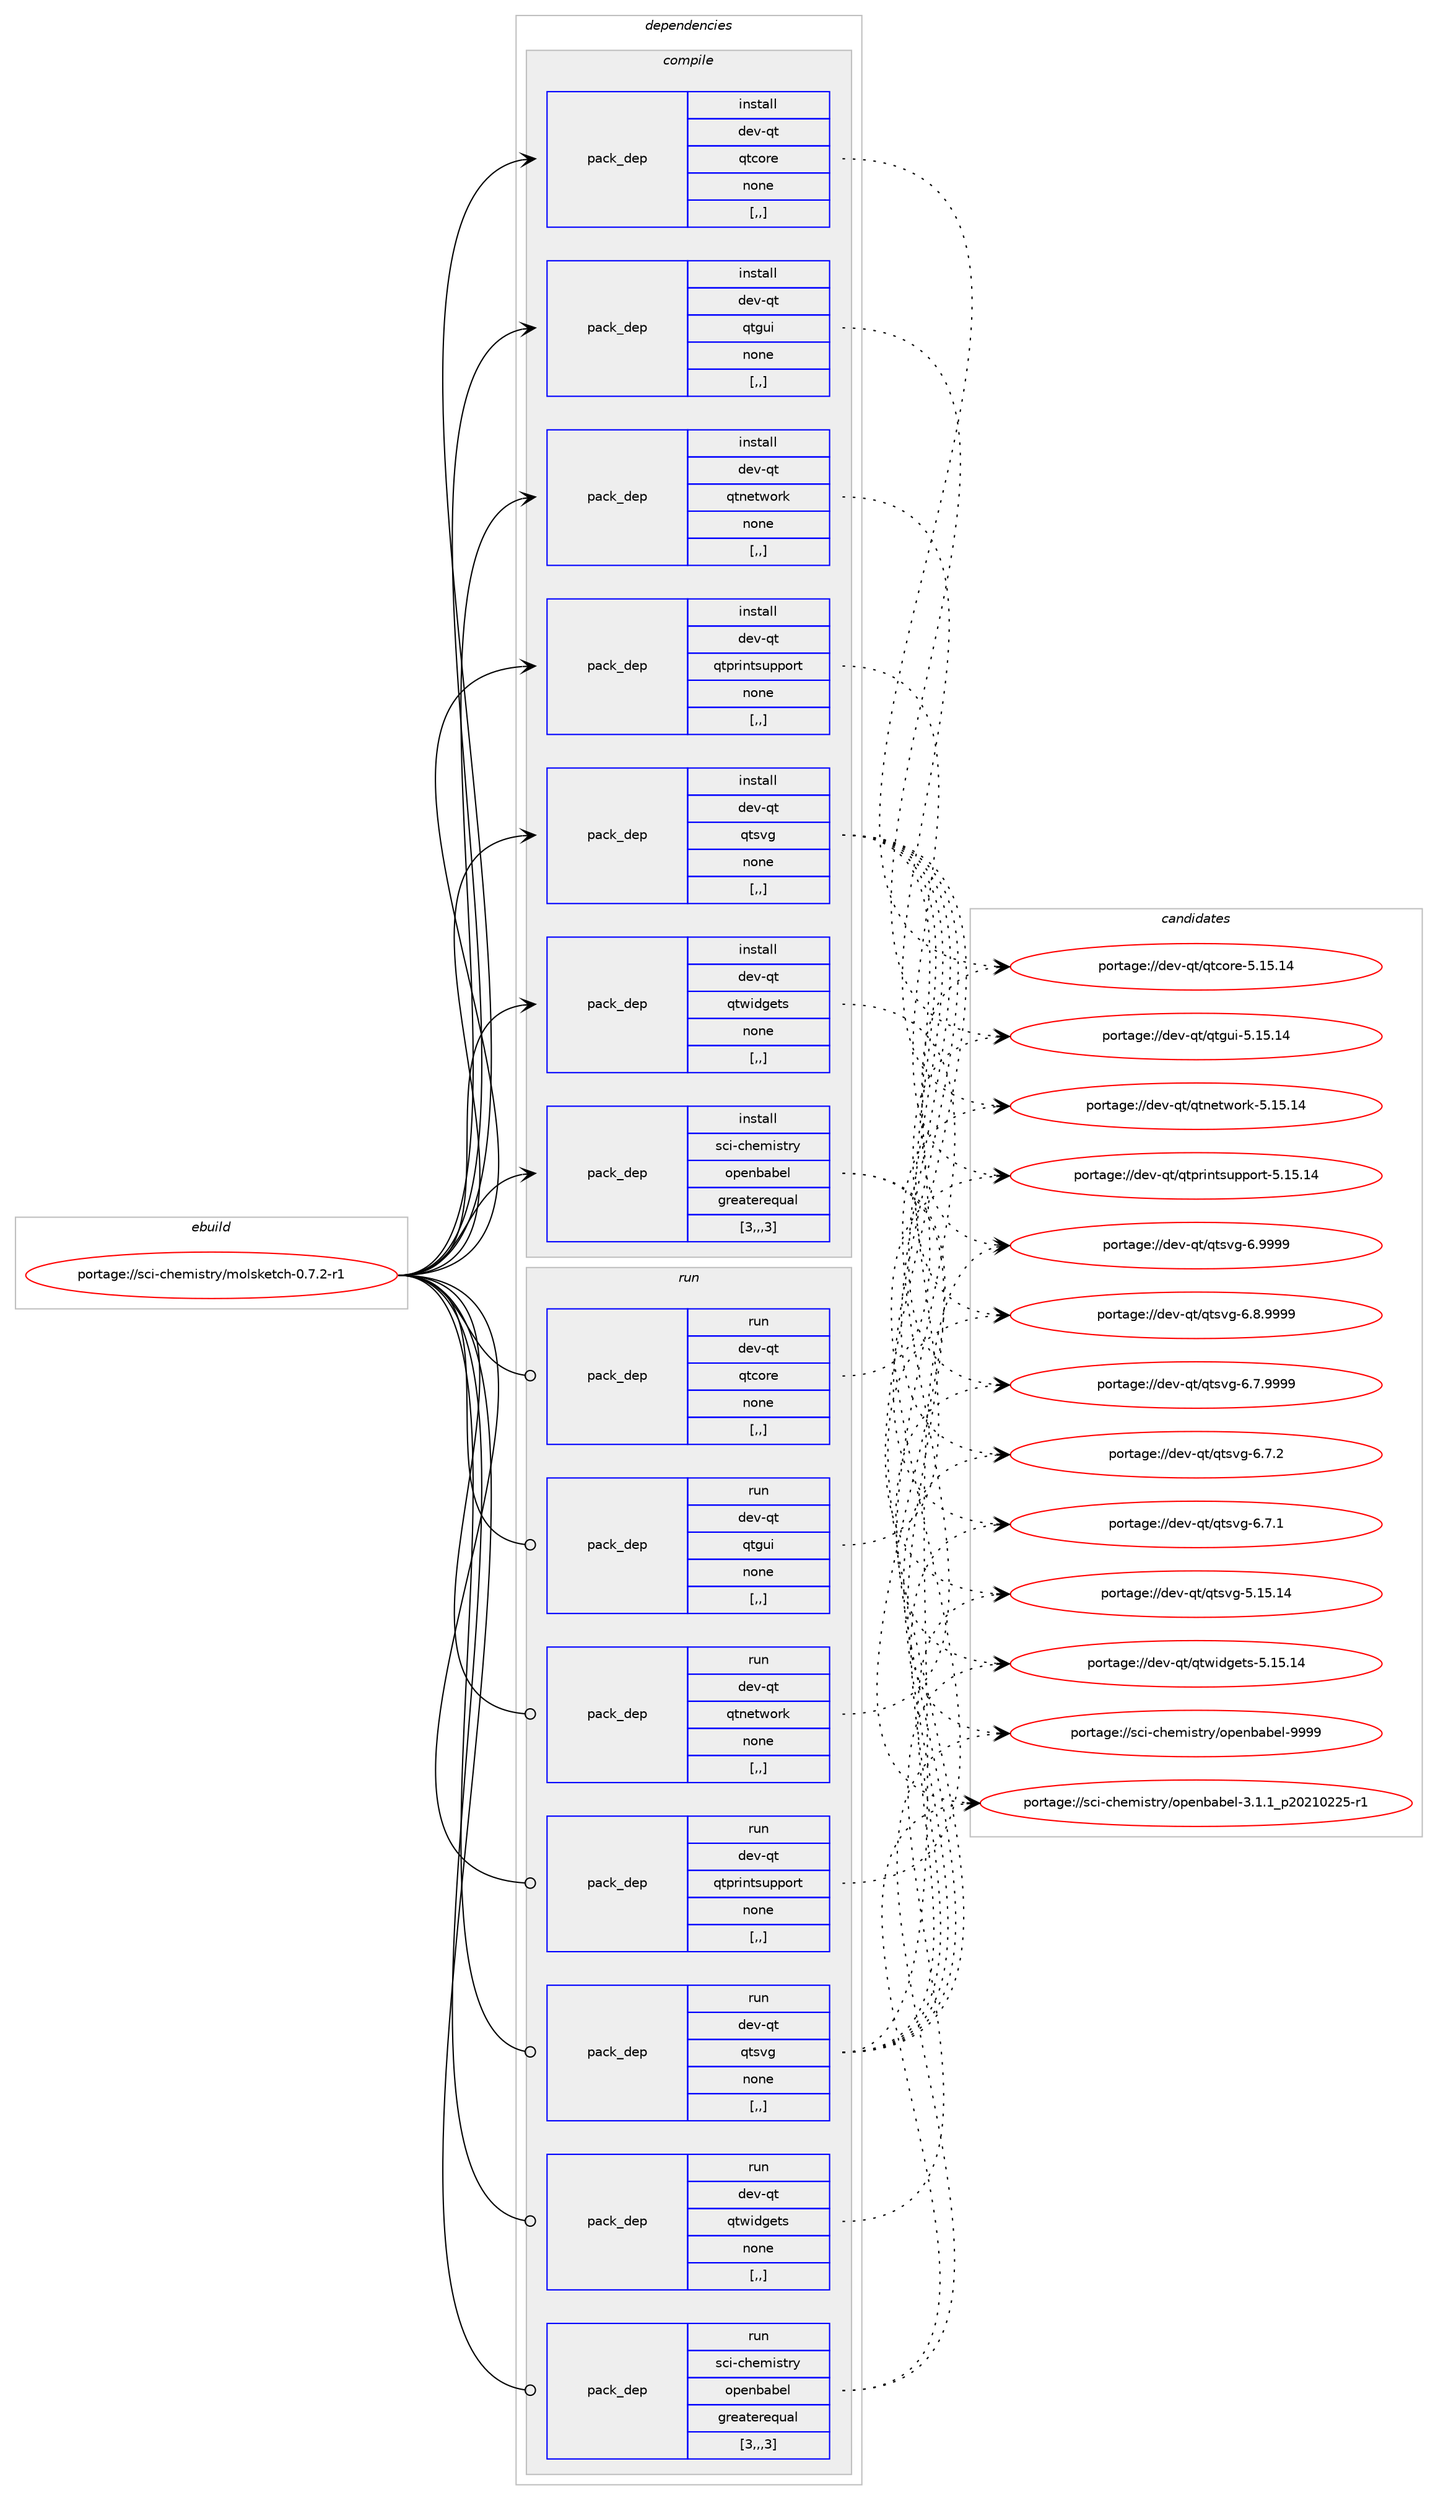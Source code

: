 digraph prolog {

# *************
# Graph options
# *************

newrank=true;
concentrate=true;
compound=true;
graph [rankdir=LR,fontname=Helvetica,fontsize=10,ranksep=1.5];#, ranksep=2.5, nodesep=0.2];
edge  [arrowhead=vee];
node  [fontname=Helvetica,fontsize=10];

# **********
# The ebuild
# **********

subgraph cluster_leftcol {
color=gray;
rank=same;
label=<<i>ebuild</i>>;
id [label="portage://sci-chemistry/molsketch-0.7.2-r1", color=red, width=4, href="../sci-chemistry/molsketch-0.7.2-r1.svg"];
}

# ****************
# The dependencies
# ****************

subgraph cluster_midcol {
color=gray;
label=<<i>dependencies</i>>;
subgraph cluster_compile {
fillcolor="#eeeeee";
style=filled;
label=<<i>compile</i>>;
subgraph pack284683 {
dependency391200 [label=<<TABLE BORDER="0" CELLBORDER="1" CELLSPACING="0" CELLPADDING="4" WIDTH="220"><TR><TD ROWSPAN="6" CELLPADDING="30">pack_dep</TD></TR><TR><TD WIDTH="110">install</TD></TR><TR><TD>dev-qt</TD></TR><TR><TD>qtcore</TD></TR><TR><TD>none</TD></TR><TR><TD>[,,]</TD></TR></TABLE>>, shape=none, color=blue];
}
id:e -> dependency391200:w [weight=20,style="solid",arrowhead="vee"];
subgraph pack284684 {
dependency391201 [label=<<TABLE BORDER="0" CELLBORDER="1" CELLSPACING="0" CELLPADDING="4" WIDTH="220"><TR><TD ROWSPAN="6" CELLPADDING="30">pack_dep</TD></TR><TR><TD WIDTH="110">install</TD></TR><TR><TD>dev-qt</TD></TR><TR><TD>qtgui</TD></TR><TR><TD>none</TD></TR><TR><TD>[,,]</TD></TR></TABLE>>, shape=none, color=blue];
}
id:e -> dependency391201:w [weight=20,style="solid",arrowhead="vee"];
subgraph pack284685 {
dependency391202 [label=<<TABLE BORDER="0" CELLBORDER="1" CELLSPACING="0" CELLPADDING="4" WIDTH="220"><TR><TD ROWSPAN="6" CELLPADDING="30">pack_dep</TD></TR><TR><TD WIDTH="110">install</TD></TR><TR><TD>dev-qt</TD></TR><TR><TD>qtnetwork</TD></TR><TR><TD>none</TD></TR><TR><TD>[,,]</TD></TR></TABLE>>, shape=none, color=blue];
}
id:e -> dependency391202:w [weight=20,style="solid",arrowhead="vee"];
subgraph pack284686 {
dependency391203 [label=<<TABLE BORDER="0" CELLBORDER="1" CELLSPACING="0" CELLPADDING="4" WIDTH="220"><TR><TD ROWSPAN="6" CELLPADDING="30">pack_dep</TD></TR><TR><TD WIDTH="110">install</TD></TR><TR><TD>dev-qt</TD></TR><TR><TD>qtprintsupport</TD></TR><TR><TD>none</TD></TR><TR><TD>[,,]</TD></TR></TABLE>>, shape=none, color=blue];
}
id:e -> dependency391203:w [weight=20,style="solid",arrowhead="vee"];
subgraph pack284687 {
dependency391204 [label=<<TABLE BORDER="0" CELLBORDER="1" CELLSPACING="0" CELLPADDING="4" WIDTH="220"><TR><TD ROWSPAN="6" CELLPADDING="30">pack_dep</TD></TR><TR><TD WIDTH="110">install</TD></TR><TR><TD>dev-qt</TD></TR><TR><TD>qtsvg</TD></TR><TR><TD>none</TD></TR><TR><TD>[,,]</TD></TR></TABLE>>, shape=none, color=blue];
}
id:e -> dependency391204:w [weight=20,style="solid",arrowhead="vee"];
subgraph pack284688 {
dependency391205 [label=<<TABLE BORDER="0" CELLBORDER="1" CELLSPACING="0" CELLPADDING="4" WIDTH="220"><TR><TD ROWSPAN="6" CELLPADDING="30">pack_dep</TD></TR><TR><TD WIDTH="110">install</TD></TR><TR><TD>dev-qt</TD></TR><TR><TD>qtwidgets</TD></TR><TR><TD>none</TD></TR><TR><TD>[,,]</TD></TR></TABLE>>, shape=none, color=blue];
}
id:e -> dependency391205:w [weight=20,style="solid",arrowhead="vee"];
subgraph pack284689 {
dependency391206 [label=<<TABLE BORDER="0" CELLBORDER="1" CELLSPACING="0" CELLPADDING="4" WIDTH="220"><TR><TD ROWSPAN="6" CELLPADDING="30">pack_dep</TD></TR><TR><TD WIDTH="110">install</TD></TR><TR><TD>sci-chemistry</TD></TR><TR><TD>openbabel</TD></TR><TR><TD>greaterequal</TD></TR><TR><TD>[3,,,3]</TD></TR></TABLE>>, shape=none, color=blue];
}
id:e -> dependency391206:w [weight=20,style="solid",arrowhead="vee"];
}
subgraph cluster_compileandrun {
fillcolor="#eeeeee";
style=filled;
label=<<i>compile and run</i>>;
}
subgraph cluster_run {
fillcolor="#eeeeee";
style=filled;
label=<<i>run</i>>;
subgraph pack284690 {
dependency391207 [label=<<TABLE BORDER="0" CELLBORDER="1" CELLSPACING="0" CELLPADDING="4" WIDTH="220"><TR><TD ROWSPAN="6" CELLPADDING="30">pack_dep</TD></TR><TR><TD WIDTH="110">run</TD></TR><TR><TD>dev-qt</TD></TR><TR><TD>qtcore</TD></TR><TR><TD>none</TD></TR><TR><TD>[,,]</TD></TR></TABLE>>, shape=none, color=blue];
}
id:e -> dependency391207:w [weight=20,style="solid",arrowhead="odot"];
subgraph pack284691 {
dependency391208 [label=<<TABLE BORDER="0" CELLBORDER="1" CELLSPACING="0" CELLPADDING="4" WIDTH="220"><TR><TD ROWSPAN="6" CELLPADDING="30">pack_dep</TD></TR><TR><TD WIDTH="110">run</TD></TR><TR><TD>dev-qt</TD></TR><TR><TD>qtgui</TD></TR><TR><TD>none</TD></TR><TR><TD>[,,]</TD></TR></TABLE>>, shape=none, color=blue];
}
id:e -> dependency391208:w [weight=20,style="solid",arrowhead="odot"];
subgraph pack284692 {
dependency391209 [label=<<TABLE BORDER="0" CELLBORDER="1" CELLSPACING="0" CELLPADDING="4" WIDTH="220"><TR><TD ROWSPAN="6" CELLPADDING="30">pack_dep</TD></TR><TR><TD WIDTH="110">run</TD></TR><TR><TD>dev-qt</TD></TR><TR><TD>qtnetwork</TD></TR><TR><TD>none</TD></TR><TR><TD>[,,]</TD></TR></TABLE>>, shape=none, color=blue];
}
id:e -> dependency391209:w [weight=20,style="solid",arrowhead="odot"];
subgraph pack284693 {
dependency391210 [label=<<TABLE BORDER="0" CELLBORDER="1" CELLSPACING="0" CELLPADDING="4" WIDTH="220"><TR><TD ROWSPAN="6" CELLPADDING="30">pack_dep</TD></TR><TR><TD WIDTH="110">run</TD></TR><TR><TD>dev-qt</TD></TR><TR><TD>qtprintsupport</TD></TR><TR><TD>none</TD></TR><TR><TD>[,,]</TD></TR></TABLE>>, shape=none, color=blue];
}
id:e -> dependency391210:w [weight=20,style="solid",arrowhead="odot"];
subgraph pack284694 {
dependency391211 [label=<<TABLE BORDER="0" CELLBORDER="1" CELLSPACING="0" CELLPADDING="4" WIDTH="220"><TR><TD ROWSPAN="6" CELLPADDING="30">pack_dep</TD></TR><TR><TD WIDTH="110">run</TD></TR><TR><TD>dev-qt</TD></TR><TR><TD>qtsvg</TD></TR><TR><TD>none</TD></TR><TR><TD>[,,]</TD></TR></TABLE>>, shape=none, color=blue];
}
id:e -> dependency391211:w [weight=20,style="solid",arrowhead="odot"];
subgraph pack284695 {
dependency391212 [label=<<TABLE BORDER="0" CELLBORDER="1" CELLSPACING="0" CELLPADDING="4" WIDTH="220"><TR><TD ROWSPAN="6" CELLPADDING="30">pack_dep</TD></TR><TR><TD WIDTH="110">run</TD></TR><TR><TD>dev-qt</TD></TR><TR><TD>qtwidgets</TD></TR><TR><TD>none</TD></TR><TR><TD>[,,]</TD></TR></TABLE>>, shape=none, color=blue];
}
id:e -> dependency391212:w [weight=20,style="solid",arrowhead="odot"];
subgraph pack284696 {
dependency391213 [label=<<TABLE BORDER="0" CELLBORDER="1" CELLSPACING="0" CELLPADDING="4" WIDTH="220"><TR><TD ROWSPAN="6" CELLPADDING="30">pack_dep</TD></TR><TR><TD WIDTH="110">run</TD></TR><TR><TD>sci-chemistry</TD></TR><TR><TD>openbabel</TD></TR><TR><TD>greaterequal</TD></TR><TR><TD>[3,,,3]</TD></TR></TABLE>>, shape=none, color=blue];
}
id:e -> dependency391213:w [weight=20,style="solid",arrowhead="odot"];
}
}

# **************
# The candidates
# **************

subgraph cluster_choices {
rank=same;
color=gray;
label=<<i>candidates</i>>;

subgraph choice284683 {
color=black;
nodesep=1;
choice1001011184511311647113116991111141014553464953464952 [label="portage://dev-qt/qtcore-5.15.14", color=red, width=4,href="../dev-qt/qtcore-5.15.14.svg"];
dependency391200:e -> choice1001011184511311647113116991111141014553464953464952:w [style=dotted,weight="100"];
}
subgraph choice284684 {
color=black;
nodesep=1;
choice10010111845113116471131161031171054553464953464952 [label="portage://dev-qt/qtgui-5.15.14", color=red, width=4,href="../dev-qt/qtgui-5.15.14.svg"];
dependency391201:e -> choice10010111845113116471131161031171054553464953464952:w [style=dotted,weight="100"];
}
subgraph choice284685 {
color=black;
nodesep=1;
choice10010111845113116471131161101011161191111141074553464953464952 [label="portage://dev-qt/qtnetwork-5.15.14", color=red, width=4,href="../dev-qt/qtnetwork-5.15.14.svg"];
dependency391202:e -> choice10010111845113116471131161101011161191111141074553464953464952:w [style=dotted,weight="100"];
}
subgraph choice284686 {
color=black;
nodesep=1;
choice10010111845113116471131161121141051101161151171121121111141164553464953464952 [label="portage://dev-qt/qtprintsupport-5.15.14", color=red, width=4,href="../dev-qt/qtprintsupport-5.15.14.svg"];
dependency391203:e -> choice10010111845113116471131161121141051101161151171121121111141164553464953464952:w [style=dotted,weight="100"];
}
subgraph choice284687 {
color=black;
nodesep=1;
choice100101118451131164711311611511810345544657575757 [label="portage://dev-qt/qtsvg-6.9999", color=red, width=4,href="../dev-qt/qtsvg-6.9999.svg"];
choice1001011184511311647113116115118103455446564657575757 [label="portage://dev-qt/qtsvg-6.8.9999", color=red, width=4,href="../dev-qt/qtsvg-6.8.9999.svg"];
choice1001011184511311647113116115118103455446554657575757 [label="portage://dev-qt/qtsvg-6.7.9999", color=red, width=4,href="../dev-qt/qtsvg-6.7.9999.svg"];
choice1001011184511311647113116115118103455446554650 [label="portage://dev-qt/qtsvg-6.7.2", color=red, width=4,href="../dev-qt/qtsvg-6.7.2.svg"];
choice1001011184511311647113116115118103455446554649 [label="portage://dev-qt/qtsvg-6.7.1", color=red, width=4,href="../dev-qt/qtsvg-6.7.1.svg"];
choice10010111845113116471131161151181034553464953464952 [label="portage://dev-qt/qtsvg-5.15.14", color=red, width=4,href="../dev-qt/qtsvg-5.15.14.svg"];
dependency391204:e -> choice100101118451131164711311611511810345544657575757:w [style=dotted,weight="100"];
dependency391204:e -> choice1001011184511311647113116115118103455446564657575757:w [style=dotted,weight="100"];
dependency391204:e -> choice1001011184511311647113116115118103455446554657575757:w [style=dotted,weight="100"];
dependency391204:e -> choice1001011184511311647113116115118103455446554650:w [style=dotted,weight="100"];
dependency391204:e -> choice1001011184511311647113116115118103455446554649:w [style=dotted,weight="100"];
dependency391204:e -> choice10010111845113116471131161151181034553464953464952:w [style=dotted,weight="100"];
}
subgraph choice284688 {
color=black;
nodesep=1;
choice10010111845113116471131161191051001031011161154553464953464952 [label="portage://dev-qt/qtwidgets-5.15.14", color=red, width=4,href="../dev-qt/qtwidgets-5.15.14.svg"];
dependency391205:e -> choice10010111845113116471131161191051001031011161154553464953464952:w [style=dotted,weight="100"];
}
subgraph choice284689 {
color=black;
nodesep=1;
choice115991054599104101109105115116114121471111121011109897981011084557575757 [label="portage://sci-chemistry/openbabel-9999", color=red, width=4,href="../sci-chemistry/openbabel-9999.svg"];
choice115991054599104101109105115116114121471111121011109897981011084551464946499511250485049485050534511449 [label="portage://sci-chemistry/openbabel-3.1.1_p20210225-r1", color=red, width=4,href="../sci-chemistry/openbabel-3.1.1_p20210225-r1.svg"];
dependency391206:e -> choice115991054599104101109105115116114121471111121011109897981011084557575757:w [style=dotted,weight="100"];
dependency391206:e -> choice115991054599104101109105115116114121471111121011109897981011084551464946499511250485049485050534511449:w [style=dotted,weight="100"];
}
subgraph choice284690 {
color=black;
nodesep=1;
choice1001011184511311647113116991111141014553464953464952 [label="portage://dev-qt/qtcore-5.15.14", color=red, width=4,href="../dev-qt/qtcore-5.15.14.svg"];
dependency391207:e -> choice1001011184511311647113116991111141014553464953464952:w [style=dotted,weight="100"];
}
subgraph choice284691 {
color=black;
nodesep=1;
choice10010111845113116471131161031171054553464953464952 [label="portage://dev-qt/qtgui-5.15.14", color=red, width=4,href="../dev-qt/qtgui-5.15.14.svg"];
dependency391208:e -> choice10010111845113116471131161031171054553464953464952:w [style=dotted,weight="100"];
}
subgraph choice284692 {
color=black;
nodesep=1;
choice10010111845113116471131161101011161191111141074553464953464952 [label="portage://dev-qt/qtnetwork-5.15.14", color=red, width=4,href="../dev-qt/qtnetwork-5.15.14.svg"];
dependency391209:e -> choice10010111845113116471131161101011161191111141074553464953464952:w [style=dotted,weight="100"];
}
subgraph choice284693 {
color=black;
nodesep=1;
choice10010111845113116471131161121141051101161151171121121111141164553464953464952 [label="portage://dev-qt/qtprintsupport-5.15.14", color=red, width=4,href="../dev-qt/qtprintsupport-5.15.14.svg"];
dependency391210:e -> choice10010111845113116471131161121141051101161151171121121111141164553464953464952:w [style=dotted,weight="100"];
}
subgraph choice284694 {
color=black;
nodesep=1;
choice100101118451131164711311611511810345544657575757 [label="portage://dev-qt/qtsvg-6.9999", color=red, width=4,href="../dev-qt/qtsvg-6.9999.svg"];
choice1001011184511311647113116115118103455446564657575757 [label="portage://dev-qt/qtsvg-6.8.9999", color=red, width=4,href="../dev-qt/qtsvg-6.8.9999.svg"];
choice1001011184511311647113116115118103455446554657575757 [label="portage://dev-qt/qtsvg-6.7.9999", color=red, width=4,href="../dev-qt/qtsvg-6.7.9999.svg"];
choice1001011184511311647113116115118103455446554650 [label="portage://dev-qt/qtsvg-6.7.2", color=red, width=4,href="../dev-qt/qtsvg-6.7.2.svg"];
choice1001011184511311647113116115118103455446554649 [label="portage://dev-qt/qtsvg-6.7.1", color=red, width=4,href="../dev-qt/qtsvg-6.7.1.svg"];
choice10010111845113116471131161151181034553464953464952 [label="portage://dev-qt/qtsvg-5.15.14", color=red, width=4,href="../dev-qt/qtsvg-5.15.14.svg"];
dependency391211:e -> choice100101118451131164711311611511810345544657575757:w [style=dotted,weight="100"];
dependency391211:e -> choice1001011184511311647113116115118103455446564657575757:w [style=dotted,weight="100"];
dependency391211:e -> choice1001011184511311647113116115118103455446554657575757:w [style=dotted,weight="100"];
dependency391211:e -> choice1001011184511311647113116115118103455446554650:w [style=dotted,weight="100"];
dependency391211:e -> choice1001011184511311647113116115118103455446554649:w [style=dotted,weight="100"];
dependency391211:e -> choice10010111845113116471131161151181034553464953464952:w [style=dotted,weight="100"];
}
subgraph choice284695 {
color=black;
nodesep=1;
choice10010111845113116471131161191051001031011161154553464953464952 [label="portage://dev-qt/qtwidgets-5.15.14", color=red, width=4,href="../dev-qt/qtwidgets-5.15.14.svg"];
dependency391212:e -> choice10010111845113116471131161191051001031011161154553464953464952:w [style=dotted,weight="100"];
}
subgraph choice284696 {
color=black;
nodesep=1;
choice115991054599104101109105115116114121471111121011109897981011084557575757 [label="portage://sci-chemistry/openbabel-9999", color=red, width=4,href="../sci-chemistry/openbabel-9999.svg"];
choice115991054599104101109105115116114121471111121011109897981011084551464946499511250485049485050534511449 [label="portage://sci-chemistry/openbabel-3.1.1_p20210225-r1", color=red, width=4,href="../sci-chemistry/openbabel-3.1.1_p20210225-r1.svg"];
dependency391213:e -> choice115991054599104101109105115116114121471111121011109897981011084557575757:w [style=dotted,weight="100"];
dependency391213:e -> choice115991054599104101109105115116114121471111121011109897981011084551464946499511250485049485050534511449:w [style=dotted,weight="100"];
}
}

}
